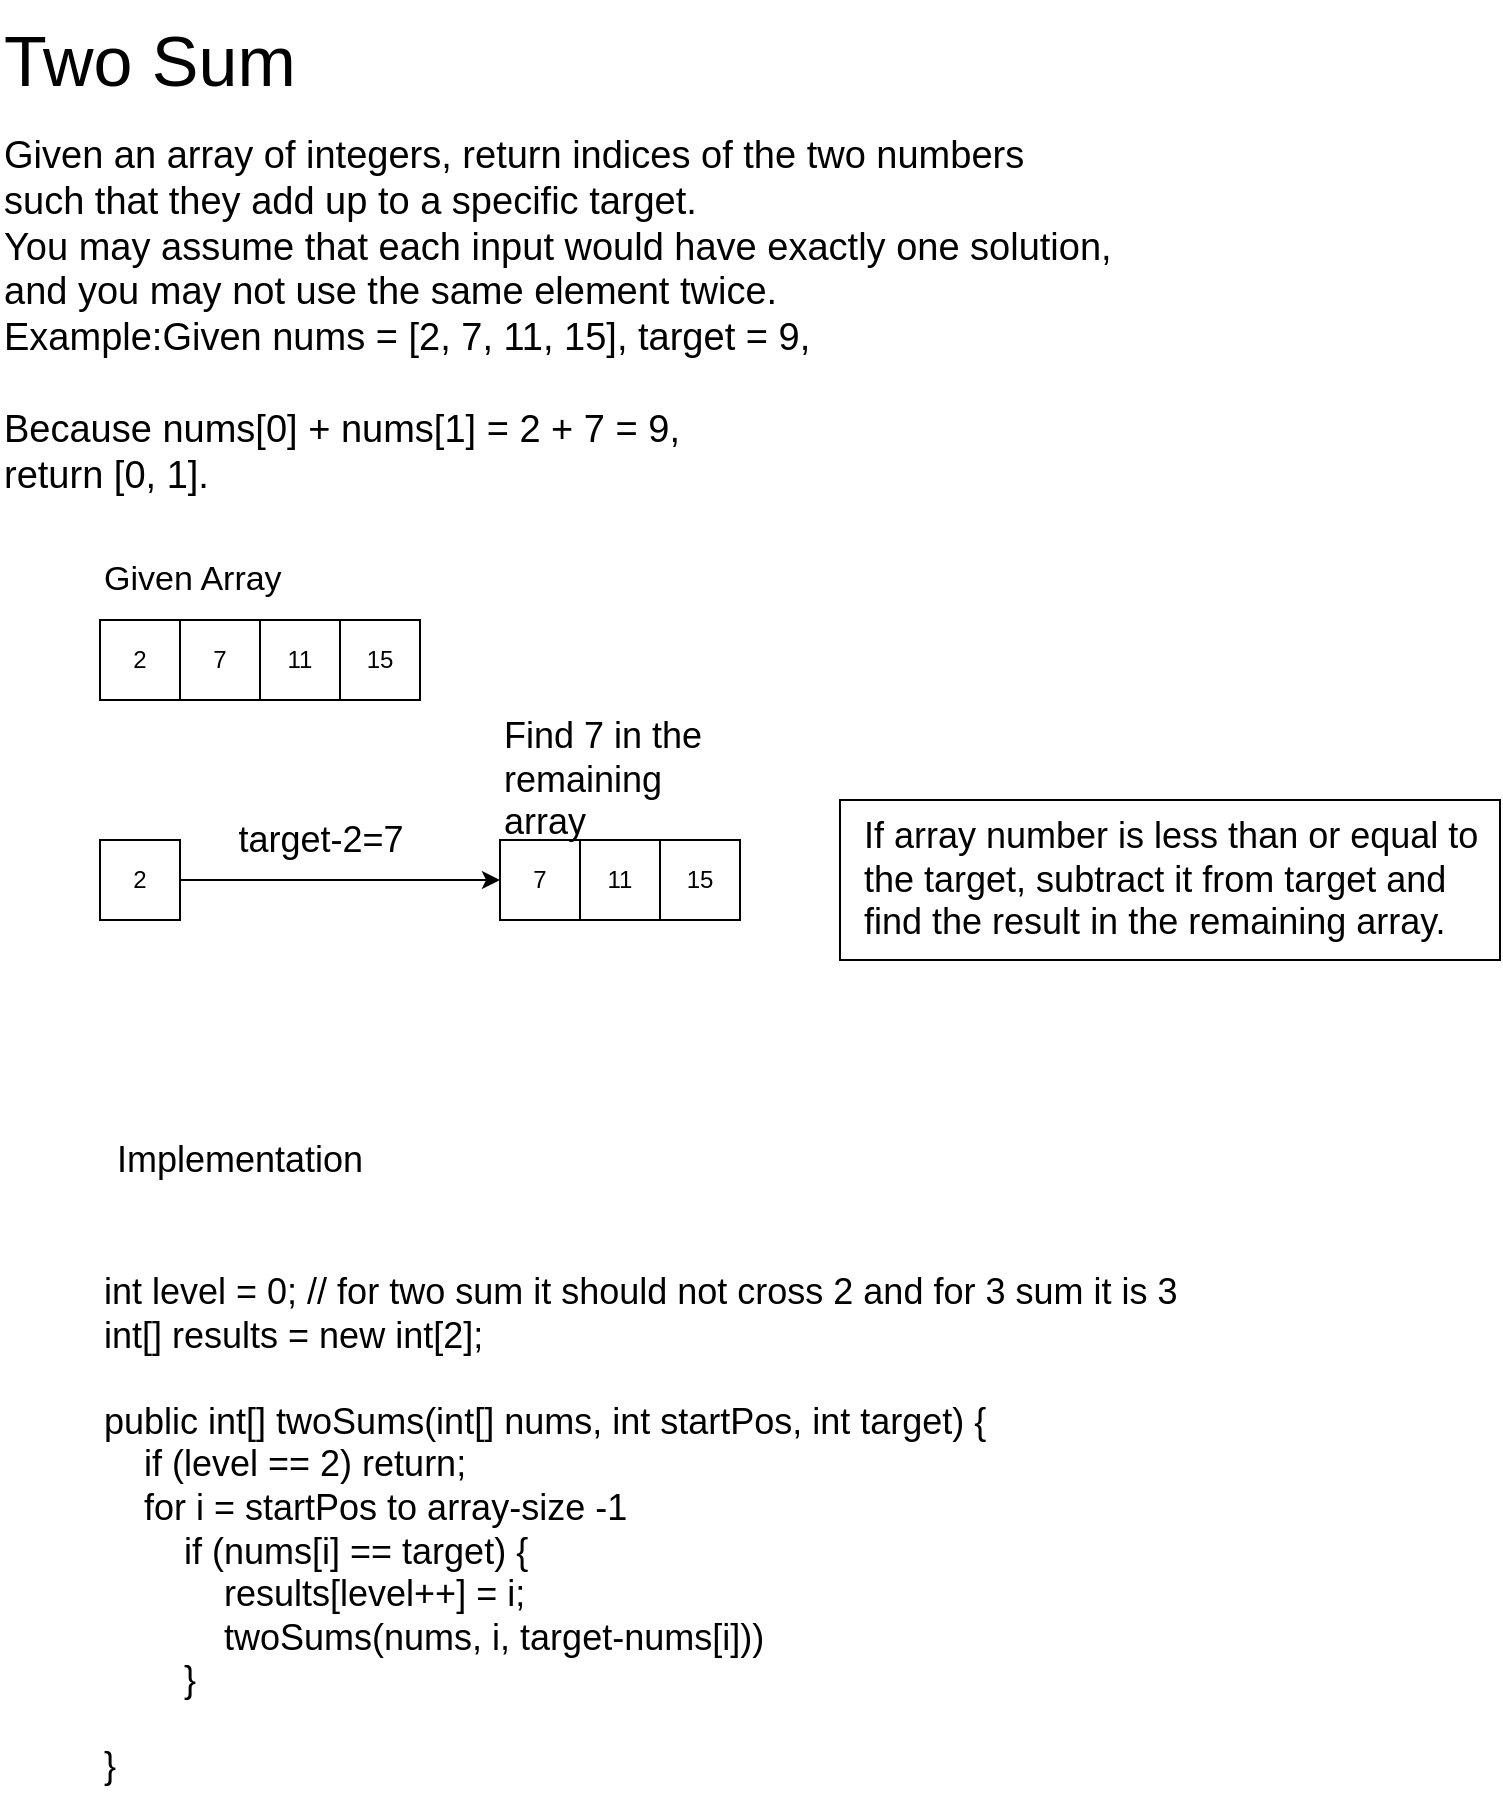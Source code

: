 <mxfile version="12.6.5" type="github">
  <diagram id="hKOfhL3Zno_I4Ylwi2E3" name="Page-1">
    <mxGraphModel dx="1352" dy="806" grid="1" gridSize="10" guides="1" tooltips="1" connect="1" arrows="1" fold="1" page="1" pageScale="1" pageWidth="850" pageHeight="1100" math="0" shadow="0">
      <root>
        <mxCell id="0"/>
        <mxCell id="1" parent="0"/>
        <mxCell id="uA478QOfjxfz7N-5Yo6L-16" value="" style="rounded=0;whiteSpace=wrap;html=1;fontSize=18;" vertex="1" parent="1">
          <mxGeometry x="440" y="460" width="330" height="80" as="geometry"/>
        </mxCell>
        <UserObject label="&lt;font style=&quot;font-size: 19px&quot;&gt;Given an array of integers, return&amp;nbsp;indices&amp;nbsp;of the two numbers &lt;br&gt;such that they add up to a specific target.&lt;br&gt;You may assume that each input would have&amp;nbsp;exactly&amp;nbsp;one solution, &lt;br&gt;and you may not use the&amp;nbsp;same&amp;nbsp;element twice.&lt;br&gt;Example:Given nums = [2, 7, 11, 15], target = 9,&lt;br&gt;&lt;br&gt;Because nums[0] + nums[1] = 2 + 7 = 9,&lt;br&gt;return [0, 1].&lt;/font&gt;" link="Given an array of integers, return indices of the two numbers such that they add up to a specific target.You may assume that each input would have exactly one solution, and you may not use the same element twice.Example:Given nums = [2, 7, 11, 15], target = 9,&#xa;&#xa;Because nums[0] + nums[1] = 2 + 7 = 9,&#xa;return [0, 1]." id="uA478QOfjxfz7N-5Yo6L-1">
          <mxCell style="text;html=1;" vertex="1" parent="1">
            <mxGeometry x="20" y="120" width="590" height="210" as="geometry"/>
          </mxCell>
        </UserObject>
        <mxCell id="uA478QOfjxfz7N-5Yo6L-2" value="&lt;font style=&quot;font-size: 35px&quot;&gt;Two Sum&lt;/font&gt;" style="text;html=1;strokeColor=none;fillColor=none;align=left;verticalAlign=middle;whiteSpace=wrap;rounded=0;" vertex="1" parent="1">
          <mxGeometry x="20" y="60" width="160" height="60" as="geometry"/>
        </mxCell>
        <mxCell id="uA478QOfjxfz7N-5Yo6L-3" value="2" style="rounded=0;whiteSpace=wrap;html=1;" vertex="1" parent="1">
          <mxGeometry x="70" y="370" width="40" height="40" as="geometry"/>
        </mxCell>
        <mxCell id="uA478QOfjxfz7N-5Yo6L-4" value="7" style="rounded=0;whiteSpace=wrap;html=1;" vertex="1" parent="1">
          <mxGeometry x="110" y="370" width="40" height="40" as="geometry"/>
        </mxCell>
        <mxCell id="uA478QOfjxfz7N-5Yo6L-5" value="11" style="rounded=0;whiteSpace=wrap;html=1;" vertex="1" parent="1">
          <mxGeometry x="150" y="370" width="40" height="40" as="geometry"/>
        </mxCell>
        <mxCell id="uA478QOfjxfz7N-5Yo6L-6" value="15" style="rounded=0;whiteSpace=wrap;html=1;" vertex="1" parent="1">
          <mxGeometry x="190" y="370" width="40" height="40" as="geometry"/>
        </mxCell>
        <mxCell id="uA478QOfjxfz7N-5Yo6L-7" value="2" style="rounded=0;whiteSpace=wrap;html=1;" vertex="1" parent="1">
          <mxGeometry x="70" y="480" width="40" height="40" as="geometry"/>
        </mxCell>
        <mxCell id="uA478QOfjxfz7N-5Yo6L-8" value="7" style="rounded=0;whiteSpace=wrap;html=1;" vertex="1" parent="1">
          <mxGeometry x="270" y="480" width="40" height="40" as="geometry"/>
        </mxCell>
        <mxCell id="uA478QOfjxfz7N-5Yo6L-9" value="11" style="rounded=0;whiteSpace=wrap;html=1;" vertex="1" parent="1">
          <mxGeometry x="310" y="480" width="40" height="40" as="geometry"/>
        </mxCell>
        <mxCell id="uA478QOfjxfz7N-5Yo6L-10" value="15" style="rounded=0;whiteSpace=wrap;html=1;" vertex="1" parent="1">
          <mxGeometry x="350" y="480" width="40" height="40" as="geometry"/>
        </mxCell>
        <mxCell id="uA478QOfjxfz7N-5Yo6L-11" value="&lt;font style=&quot;font-size: 17px&quot;&gt;Given Array&lt;/font&gt;" style="text;html=1;strokeColor=none;fillColor=none;align=left;verticalAlign=middle;whiteSpace=wrap;rounded=0;" vertex="1" parent="1">
          <mxGeometry x="70" y="340" width="110" height="20" as="geometry"/>
        </mxCell>
        <mxCell id="uA478QOfjxfz7N-5Yo6L-12" value="" style="endArrow=classic;html=1;entryX=0;entryY=0.5;entryDx=0;entryDy=0;exitX=1;exitY=0.5;exitDx=0;exitDy=0;" edge="1" parent="1" source="uA478QOfjxfz7N-5Yo6L-7" target="uA478QOfjxfz7N-5Yo6L-8">
          <mxGeometry width="50" height="50" relative="1" as="geometry">
            <mxPoint x="20" y="590" as="sourcePoint"/>
            <mxPoint x="70" y="540" as="targetPoint"/>
          </mxGeometry>
        </mxCell>
        <mxCell id="uA478QOfjxfz7N-5Yo6L-13" value="target-2=7" style="text;html=1;align=center;verticalAlign=middle;resizable=0;points=[];labelBackgroundColor=#ffffff;fontSize=18;" vertex="1" connectable="0" parent="uA478QOfjxfz7N-5Yo6L-12">
          <mxGeometry x="-0.325" y="-2" relative="1" as="geometry">
            <mxPoint x="16" y="-22" as="offset"/>
          </mxGeometry>
        </mxCell>
        <mxCell id="uA478QOfjxfz7N-5Yo6L-14" value="If array number is less than or equal to the target, subtract it from target and find the result in the remaining array." style="text;html=1;strokeColor=none;fillColor=none;align=left;verticalAlign=middle;whiteSpace=wrap;rounded=0;fontSize=18;" vertex="1" parent="1">
          <mxGeometry x="450" y="450" width="310" height="100" as="geometry"/>
        </mxCell>
        <mxCell id="uA478QOfjxfz7N-5Yo6L-15" value="Find 7 in the remaining array" style="text;html=1;strokeColor=none;fillColor=none;align=left;verticalAlign=middle;whiteSpace=wrap;rounded=0;fontSize=18;" vertex="1" parent="1">
          <mxGeometry x="270" y="440" width="120" height="20" as="geometry"/>
        </mxCell>
        <mxCell id="uA478QOfjxfz7N-5Yo6L-17" value="Implementation" style="text;html=1;strokeColor=none;fillColor=none;align=center;verticalAlign=middle;whiteSpace=wrap;rounded=0;fontSize=18;" vertex="1" parent="1">
          <mxGeometry x="70" y="630" width="140" height="20" as="geometry"/>
        </mxCell>
        <mxCell id="uA478QOfjxfz7N-5Yo6L-24" value="int level = 0; // for two sum it should not cross 2 and for 3 sum it is 3&lt;br&gt;int[] results = new int[2];&lt;br&gt;&lt;br&gt;public int[] twoSums(int[] nums, int startPos, int target) {&lt;br&gt;&amp;nbsp; &amp;nbsp; if (level == 2) return;&lt;br&gt;&amp;nbsp; &amp;nbsp; for i = startPos to array-size -1&lt;br&gt;&amp;nbsp; &amp;nbsp; &amp;nbsp; &amp;nbsp; if (nums[i] == target) {&amp;nbsp; &amp;nbsp; &amp;nbsp; &amp;nbsp; &amp;nbsp; &amp;nbsp;&amp;nbsp;&lt;br&gt;&amp;nbsp; &amp;nbsp; &amp;nbsp; &amp;nbsp; &amp;nbsp; &amp;nbsp; results[level++] = i;&lt;br&gt;&amp;nbsp; &amp;nbsp; &amp;nbsp; &amp;nbsp; &amp;nbsp; &amp;nbsp; twoSums(nums, i, target-nums[i]))&lt;br&gt;&amp;nbsp; &amp;nbsp; &amp;nbsp; &amp;nbsp; }&lt;br&gt;&amp;nbsp; &amp;nbsp;&amp;nbsp;&lt;br&gt;}" style="text;html=1;strokeColor=none;fillColor=none;align=left;verticalAlign=middle;whiteSpace=wrap;rounded=0;fontSize=18;" vertex="1" parent="1">
          <mxGeometry x="70" y="690" width="580" height="270" as="geometry"/>
        </mxCell>
      </root>
    </mxGraphModel>
  </diagram>
</mxfile>
